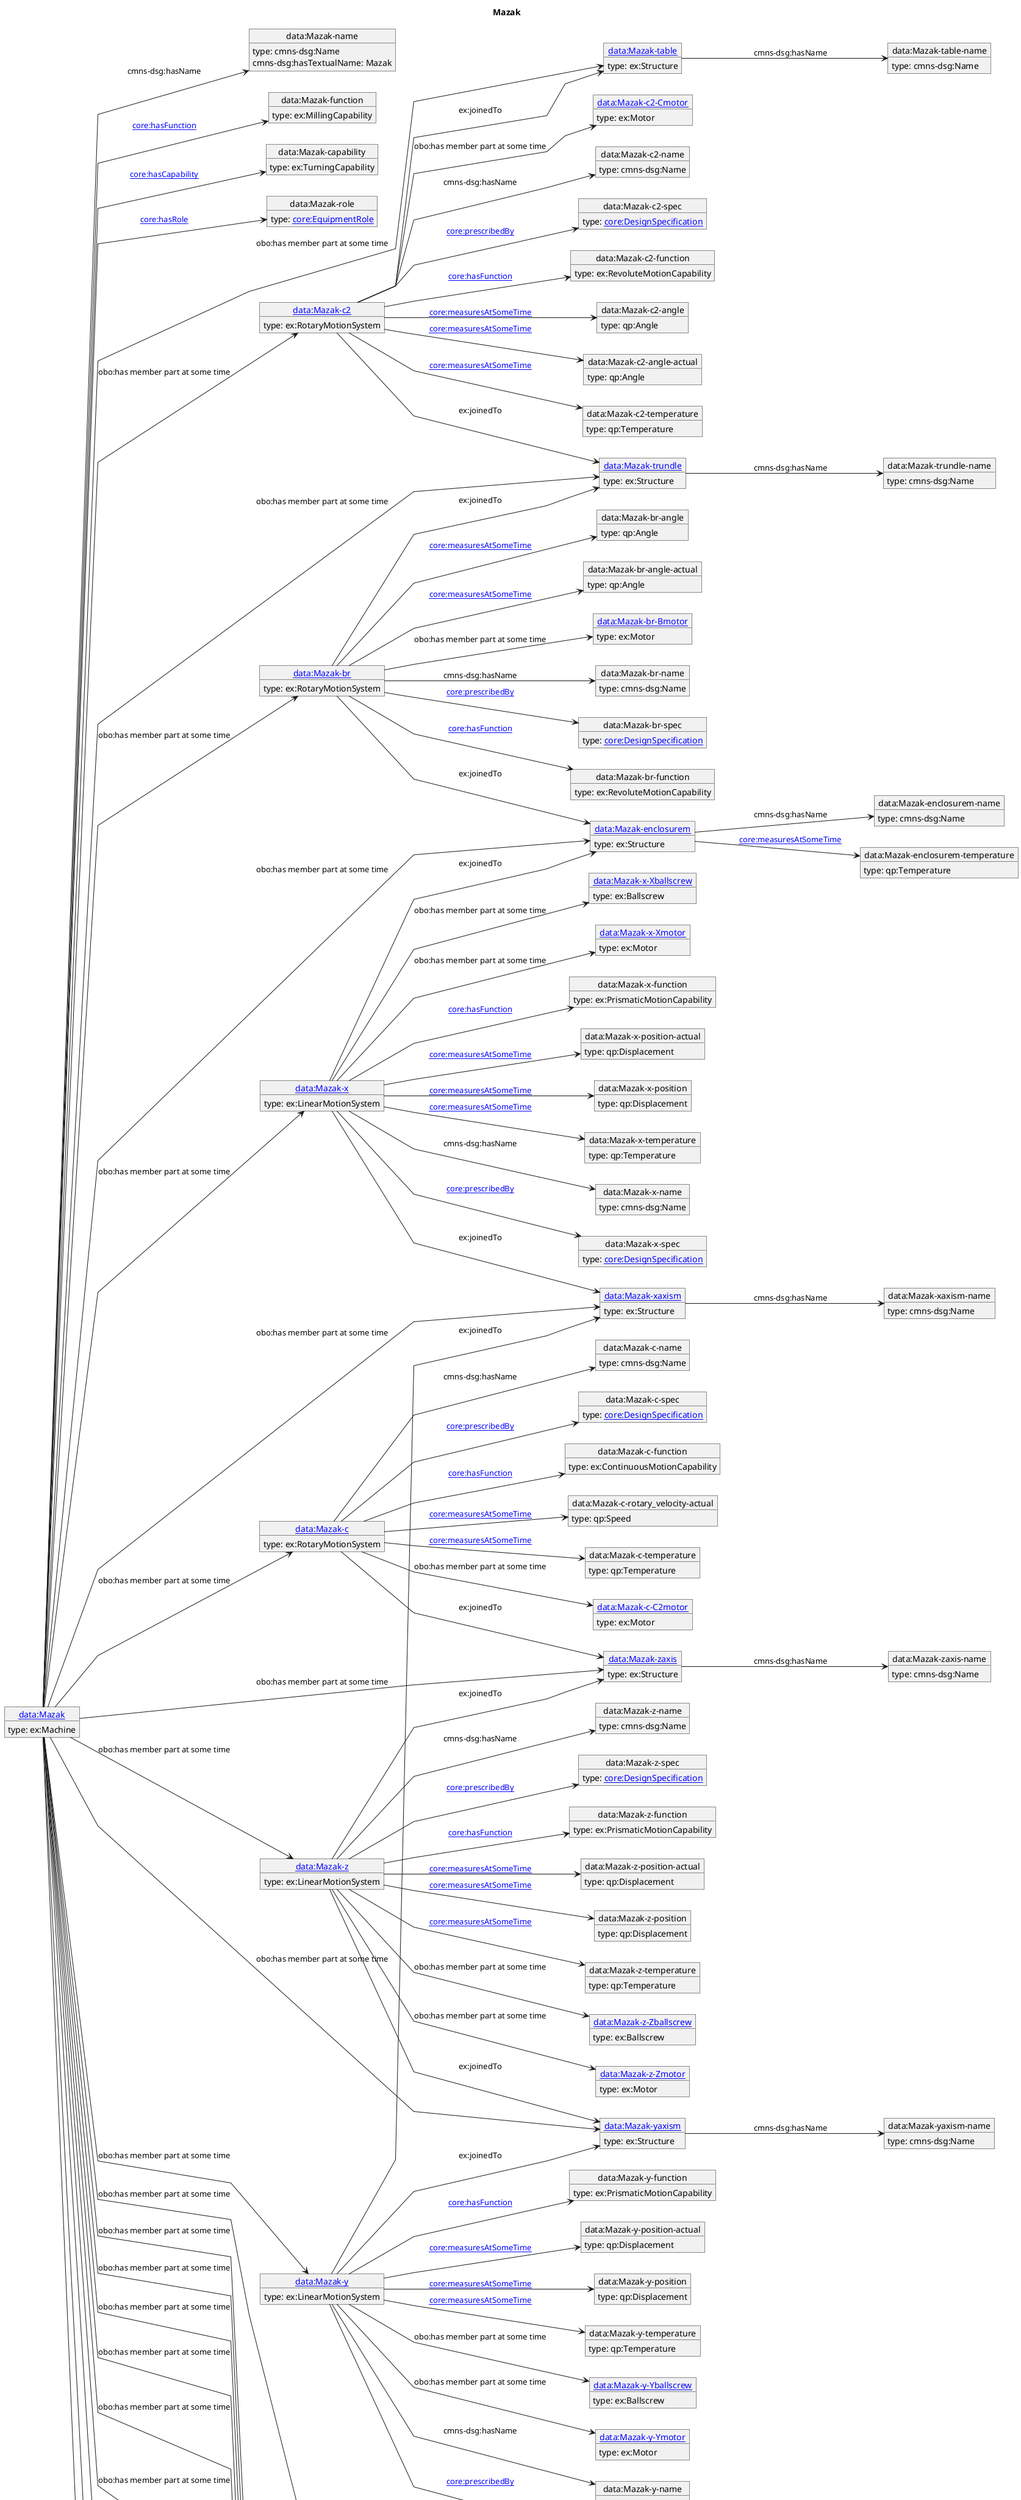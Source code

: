 @startuml
skinparam linetype polyline
left to right direction
title Mazak
object "[[./Mazak.html data:Mazak]]" as o1 {
 type: ex:Machine 
}
object "data:Mazak-name" as o2 {
 type: cmns-dsg:Name 
}
object "data:Mazak-function" as o3 {
 type: ex:MillingCapability 
}
object "data:Mazak-capability" as o4 {
 type: ex:TurningCapability 
}
object "data:Mazak-role" as o5 {
 type: [[https://spec.industrialontologies.org/ontology/core/Core/EquipmentRole core:EquipmentRole]] 
}
object "[[./Mazak-xaxism.html data:Mazak-xaxism]]" as o6 {
 type: ex:Structure 
}
object "data:Mazak-xaxism-name" as o7 {
 type: cmns-dsg:Name 
}
object "[[./Mazak-yaxism.html data:Mazak-yaxism]]" as o8 {
 type: ex:Structure 
}
object "data:Mazak-yaxism-name" as o9 {
 type: cmns-dsg:Name 
}
object "[[./Mazak-zaxis.html data:Mazak-zaxis]]" as o10 {
 type: ex:Structure 
}
object "data:Mazak-zaxis-name" as o11 {
 type: cmns-dsg:Name 
}
object "[[./Mazak-table.html data:Mazak-table]]" as o12 {
 type: ex:Structure 
}
object "data:Mazak-table-name" as o13 {
 type: cmns-dsg:Name 
}
object "[[./Mazak-trundle.html data:Mazak-trundle]]" as o14 {
 type: ex:Structure 
}
object "data:Mazak-trundle-name" as o15 {
 type: cmns-dsg:Name 
}
object "[[./Mazak-x.html data:Mazak-x]]" as o16 {
 type: ex:LinearMotionSystem 
}
object "data:Mazak-x-name" as o17 {
 type: cmns-dsg:Name 
}
object "data:Mazak-x-spec" as o18 {
 type: [[https://spec.industrialontologies.org/ontology/core/Core/DesignSpecification core:DesignSpecification]] 
}
object "[[./Mazak-enclosurem.html data:Mazak-enclosurem]]" as o19 {
 type: ex:Structure 
}
object "data:Mazak-x-function" as o20 {
 type: ex:PrismaticMotionCapability 
}
object "data:Mazak-x-position-actual" as o21 {
 type: qp:Displacement 
}
object "data:Mazak-x-position" as o22 {
 type: qp:Displacement 
}
object "data:Mazak-x-temperature" as o23 {
 type: qp:Temperature 
}
object "[[./Mazak-x-Xballscrew.html data:Mazak-x-Xballscrew]]" as o24 {
 type: ex:Ballscrew 
}
object "[[./Mazak-x-Xmotor.html data:Mazak-x-Xmotor]]" as o25 {
 type: ex:Motor 
}
object "[[./Mazak-y.html data:Mazak-y]]" as o26 {
 type: ex:LinearMotionSystem 
}
object "data:Mazak-y-name" as o27 {
 type: cmns-dsg:Name 
}
object "data:Mazak-y-spec" as o28 {
 type: [[https://spec.industrialontologies.org/ontology/core/Core/DesignSpecification core:DesignSpecification]] 
}
object "data:Mazak-y-function" as o29 {
 type: ex:PrismaticMotionCapability 
}
object "data:Mazak-y-position-actual" as o30 {
 type: qp:Displacement 
}
object "data:Mazak-y-position" as o31 {
 type: qp:Displacement 
}
object "data:Mazak-y-temperature" as o32 {
 type: qp:Temperature 
}
object "[[./Mazak-y-Yballscrew.html data:Mazak-y-Yballscrew]]" as o33 {
 type: ex:Ballscrew 
}
object "[[./Mazak-y-Ymotor.html data:Mazak-y-Ymotor]]" as o34 {
 type: ex:Motor 
}
object "[[./Mazak-z.html data:Mazak-z]]" as o35 {
 type: ex:LinearMotionSystem 
}
object "data:Mazak-z-name" as o36 {
 type: cmns-dsg:Name 
}
object "data:Mazak-z-spec" as o37 {
 type: [[https://spec.industrialontologies.org/ontology/core/Core/DesignSpecification core:DesignSpecification]] 
}
object "data:Mazak-z-function" as o38 {
 type: ex:PrismaticMotionCapability 
}
object "data:Mazak-z-position-actual" as o39 {
 type: qp:Displacement 
}
object "data:Mazak-z-position" as o40 {
 type: qp:Displacement 
}
object "data:Mazak-z-temperature" as o41 {
 type: qp:Temperature 
}
object "[[./Mazak-z-Zballscrew.html data:Mazak-z-Zballscrew]]" as o42 {
 type: ex:Ballscrew 
}
object "[[./Mazak-z-Zmotor.html data:Mazak-z-Zmotor]]" as o43 {
 type: ex:Motor 
}
object "[[./Mazak-c.html data:Mazak-c]]" as o44 {
 type: ex:RotaryMotionSystem 
}
object "data:Mazak-c-name" as o45 {
 type: cmns-dsg:Name 
}
object "data:Mazak-c-spec" as o46 {
 type: [[https://spec.industrialontologies.org/ontology/core/Core/DesignSpecification core:DesignSpecification]] 
}
object "data:Mazak-c-function" as o47 {
 type: ex:ContinuousMotionCapability 
}
object "data:Mazak-c-rotary_velocity-actual" as o48 {
 type: qp:Speed 
}
object "data:Mazak-c-temperature" as o49 {
 type: qp:Temperature 
}
object "[[./Mazak-c-C2motor.html data:Mazak-c-C2motor]]" as o50 {
 type: ex:Motor 
}
object "[[./Mazak-br.html data:Mazak-br]]" as o51 {
 type: ex:RotaryMotionSystem 
}
object "data:Mazak-br-name" as o52 {
 type: cmns-dsg:Name 
}
object "data:Mazak-br-spec" as o53 {
 type: [[https://spec.industrialontologies.org/ontology/core/Core/DesignSpecification core:DesignSpecification]] 
}
object "data:Mazak-br-function" as o54 {
 type: ex:RevoluteMotionCapability 
}
object "data:Mazak-br-angle" as o55 {
 type: qp:Angle 
}
object "data:Mazak-br-angle-actual" as o56 {
 type: qp:Angle 
}
object "[[./Mazak-br-Bmotor.html data:Mazak-br-Bmotor]]" as o57 {
 type: ex:Motor 
}
object "[[./Mazak-c2.html data:Mazak-c2]]" as o58 {
 type: ex:RotaryMotionSystem 
}
object "data:Mazak-c2-name" as o59 {
 type: cmns-dsg:Name 
}
object "data:Mazak-c2-spec" as o60 {
 type: [[https://spec.industrialontologies.org/ontology/core/Core/DesignSpecification core:DesignSpecification]] 
}
object "data:Mazak-c2-function" as o61 {
 type: ex:RevoluteMotionCapability 
}
object "data:Mazak-c2-angle" as o62 {
 type: qp:Angle 
}
object "data:Mazak-c2-angle-actual" as o63 {
 type: qp:Angle 
}
object "data:Mazak-c2-temperature" as o64 {
 type: qp:Temperature 
}
object "[[./Mazak-c2-Cmotor.html data:Mazak-c2-Cmotor]]" as o65 {
 type: ex:Motor 
}
object "[[./Mazak-cont.html data:Mazak-cont]]" as o66 {
 type: ex:ControlSystem 
}
object "data:Mazak-cont-name" as o67 {
 type: cmns-dsg:Name 
}
object "[[./Mazak-cont-path1.html data:Mazak-cont-path1]]" as o68 {
 type: ex:ControlSystemPath 
}
object "[[./Mazak-door1.html data:Mazak-door1]]" as o69 {
 type: obo:object 
}
object "data:Mazak-door1-name" as o70 {
 type: cmns-dsg:Name 
}
object "[[./Mazak-partocc.html data:Mazak-partocc]]" as o71 {
 type: ex:Part 
}
object "data:Mazak-partocc-name" as o72 {
 type: cmns-dsg:Name 
}
object "[[./Mazak-elec.html data:Mazak-elec]]" as o73 {
 type: ex:ElectricalSystem 
}
object "data:Mazak-elec-name" as o74 {
 type: cmns-dsg:Name 
}
object "[[./Mazak-hydraulic.html data:Mazak-hydraulic]]" as o75 {
 type: ex:HydraulicSystem 
}
object "data:Mazak-hydraulic-name" as o76 {
 type: cmns-dsg:Name 
}
object "[[./Mazak-coolant.html data:Mazak-coolant]]" as o77 {
 type: obo:object 
}
object "data:Mazak-coolant-name" as o78 {
 type: cmns-dsg:Name 
}
object "data:Mazak-coolant-temperature" as o79 {
 type: qp:Temperature 
}
object "[[./Mazak-pneumatic.html data:Mazak-pneumatic]]" as o80 {
 type: ex:PneumaticSystem 
}
object "data:Mazak-pneumatic-name" as o81 {
 type: cmns-dsg:Name 
}
object "[[./Mazak-lubrication.html data:Mazak-lubrication]]" as o82 {
 type: ex:LubricationSystem 
}
object "data:Mazak-lubrication-name" as o83 {
 type: cmns-dsg:Name 
}
object "[[./Mazak-personnelm.html data:Mazak-personnelm]]" as o84 {
 type: [[https://spec.industrialontologies.org/ontology/core/Core/Person core:Person]] 
}
object "data:Mazak-personnelm-name" as o85 {
 type: cmns-dsg:Name 
}
object "[[./Mazak-procstock.html data:Mazak-procstock]]" as o86 {
 type: ex:Stock 
}
object "data:Mazak-procstock-name" as o87 {
 type: cmns-dsg:Name 
}
object "data:Mazak-enclosurem-name" as o88 {
 type: cmns-dsg:Name 
}
object "data:Mazak-enclosurem-temperature" as o89 {
 type: qp:Temperature 
}
o1 --> o2 : cmns-dsg:hasName
o2 : cmns-dsg:hasTextualName: Mazak
o1 --> o3 : [[https://spec.industrialontologies.org/ontology/core/Core/hasFunction core:hasFunction]]
o1 --> o4 : [[https://spec.industrialontologies.org/ontology/core/Core/hasCapability core:hasCapability]]
o1 --> o5 : [[https://spec.industrialontologies.org/ontology/core/Core/hasRole core:hasRole]]
o1 --> o6 : obo:has member part at some time
o6 --> o7 : cmns-dsg:hasName
o1 --> o8 : obo:has member part at some time
o8 --> o9 : cmns-dsg:hasName
o1 --> o10 : obo:has member part at some time
o10 --> o11 : cmns-dsg:hasName
o1 --> o12 : obo:has member part at some time
o12 --> o13 : cmns-dsg:hasName
o1 --> o14 : obo:has member part at some time
o14 --> o15 : cmns-dsg:hasName
o1 --> o16 : obo:has member part at some time
o16 --> o17 : cmns-dsg:hasName
o16 --> o18 : [[https://spec.industrialontologies.org/ontology/core/Core/prescribedBy core:prescribedBy]]
o16 --> o19 : ex:joinedTo
o16 --> o6 : ex:joinedTo
o16 --> o20 : [[https://spec.industrialontologies.org/ontology/core/Core/hasFunction core:hasFunction]]
o16 --> o21 : [[https://spec.industrialontologies.org/ontology/core/Core/measuresAtSomeTime core:measuresAtSomeTime]]
o16 --> o22 : [[https://spec.industrialontologies.org/ontology/core/Core/measuresAtSomeTime core:measuresAtSomeTime]]
o16 --> o23 : [[https://spec.industrialontologies.org/ontology/core/Core/measuresAtSomeTime core:measuresAtSomeTime]]
o16 --> o24 : obo:has member part at some time
o16 --> o25 : obo:has member part at some time
o1 --> o26 : obo:has member part at some time
o26 --> o27 : cmns-dsg:hasName
o26 --> o28 : [[https://spec.industrialontologies.org/ontology/core/Core/prescribedBy core:prescribedBy]]
o26 --> o6 : ex:joinedTo
o26 --> o8 : ex:joinedTo
o26 --> o29 : [[https://spec.industrialontologies.org/ontology/core/Core/hasFunction core:hasFunction]]
o26 --> o30 : [[https://spec.industrialontologies.org/ontology/core/Core/measuresAtSomeTime core:measuresAtSomeTime]]
o26 --> o31 : [[https://spec.industrialontologies.org/ontology/core/Core/measuresAtSomeTime core:measuresAtSomeTime]]
o26 --> o32 : [[https://spec.industrialontologies.org/ontology/core/Core/measuresAtSomeTime core:measuresAtSomeTime]]
o26 --> o33 : obo:has member part at some time
o26 --> o34 : obo:has member part at some time
o1 --> o35 : obo:has member part at some time
o35 --> o36 : cmns-dsg:hasName
o35 --> o37 : [[https://spec.industrialontologies.org/ontology/core/Core/prescribedBy core:prescribedBy]]
o35 --> o8 : ex:joinedTo
o35 --> o10 : ex:joinedTo
o35 --> o38 : [[https://spec.industrialontologies.org/ontology/core/Core/hasFunction core:hasFunction]]
o35 --> o39 : [[https://spec.industrialontologies.org/ontology/core/Core/measuresAtSomeTime core:measuresAtSomeTime]]
o35 --> o40 : [[https://spec.industrialontologies.org/ontology/core/Core/measuresAtSomeTime core:measuresAtSomeTime]]
o35 --> o41 : [[https://spec.industrialontologies.org/ontology/core/Core/measuresAtSomeTime core:measuresAtSomeTime]]
o35 --> o42 : obo:has member part at some time
o35 --> o43 : obo:has member part at some time
o1 --> o44 : obo:has member part at some time
o44 --> o45 : cmns-dsg:hasName
o44 --> o46 : [[https://spec.industrialontologies.org/ontology/core/Core/prescribedBy core:prescribedBy]]
o44 --> o10 : ex:joinedTo
o44 --> o47 : [[https://spec.industrialontologies.org/ontology/core/Core/hasFunction core:hasFunction]]
o44 --> o48 : [[https://spec.industrialontologies.org/ontology/core/Core/measuresAtSomeTime core:measuresAtSomeTime]]
o44 --> o49 : [[https://spec.industrialontologies.org/ontology/core/Core/measuresAtSomeTime core:measuresAtSomeTime]]
o44 --> o50 : obo:has member part at some time
o1 --> o51 : obo:has member part at some time
o51 --> o52 : cmns-dsg:hasName
o51 --> o53 : [[https://spec.industrialontologies.org/ontology/core/Core/prescribedBy core:prescribedBy]]
o51 --> o19 : ex:joinedTo
o51 --> o14 : ex:joinedTo
o51 --> o54 : [[https://spec.industrialontologies.org/ontology/core/Core/hasFunction core:hasFunction]]
o51 --> o55 : [[https://spec.industrialontologies.org/ontology/core/Core/measuresAtSomeTime core:measuresAtSomeTime]]
o51 --> o56 : [[https://spec.industrialontologies.org/ontology/core/Core/measuresAtSomeTime core:measuresAtSomeTime]]
o51 --> o57 : obo:has member part at some time
o1 --> o58 : obo:has member part at some time
o58 --> o59 : cmns-dsg:hasName
o58 --> o60 : [[https://spec.industrialontologies.org/ontology/core/Core/prescribedBy core:prescribedBy]]
o58 --> o14 : ex:joinedTo
o58 --> o12 : ex:joinedTo
o58 --> o61 : [[https://spec.industrialontologies.org/ontology/core/Core/hasFunction core:hasFunction]]
o58 --> o62 : [[https://spec.industrialontologies.org/ontology/core/Core/measuresAtSomeTime core:measuresAtSomeTime]]
o58 --> o63 : [[https://spec.industrialontologies.org/ontology/core/Core/measuresAtSomeTime core:measuresAtSomeTime]]
o58 --> o64 : [[https://spec.industrialontologies.org/ontology/core/Core/measuresAtSomeTime core:measuresAtSomeTime]]
o58 --> o65 : obo:has member part at some time
o1 --> o66 : obo:has member part at some time
o66 --> o67 : cmns-dsg:hasName
o66 --> o68 : obo:has member part at some time
o1 --> o69 : obo:has member part at some time
o69 --> o70 : cmns-dsg:hasName
o1 --> o71 : obo:has member part at some time
o71 --> o72 : cmns-dsg:hasName
o1 --> o73 : obo:has member part at some time
o73 --> o74 : cmns-dsg:hasName
o1 --> o75 : obo:has member part at some time
o75 --> o76 : cmns-dsg:hasName
o1 --> o77 : obo:has member part at some time
o77 --> o78 : cmns-dsg:hasName
o77 --> o79 : [[https://spec.industrialontologies.org/ontology/core/Core/measuresAtSomeTime core:measuresAtSomeTime]]
o1 --> o80 : obo:has member part at some time
o80 --> o81 : cmns-dsg:hasName
o1 --> o82 : obo:has member part at some time
o82 --> o83 : cmns-dsg:hasName
o1 --> o84 : obo:has member part at some time
o84 --> o85 : cmns-dsg:hasName
o1 --> o86 : obo:has member part at some time
o86 --> o87 : cmns-dsg:hasName
o1 --> o19 : obo:has member part at some time
o19 --> o88 : cmns-dsg:hasName
o19 --> o89 : [[https://spec.industrialontologies.org/ontology/core/Core/measuresAtSomeTime core:measuresAtSomeTime]]
@enduml
